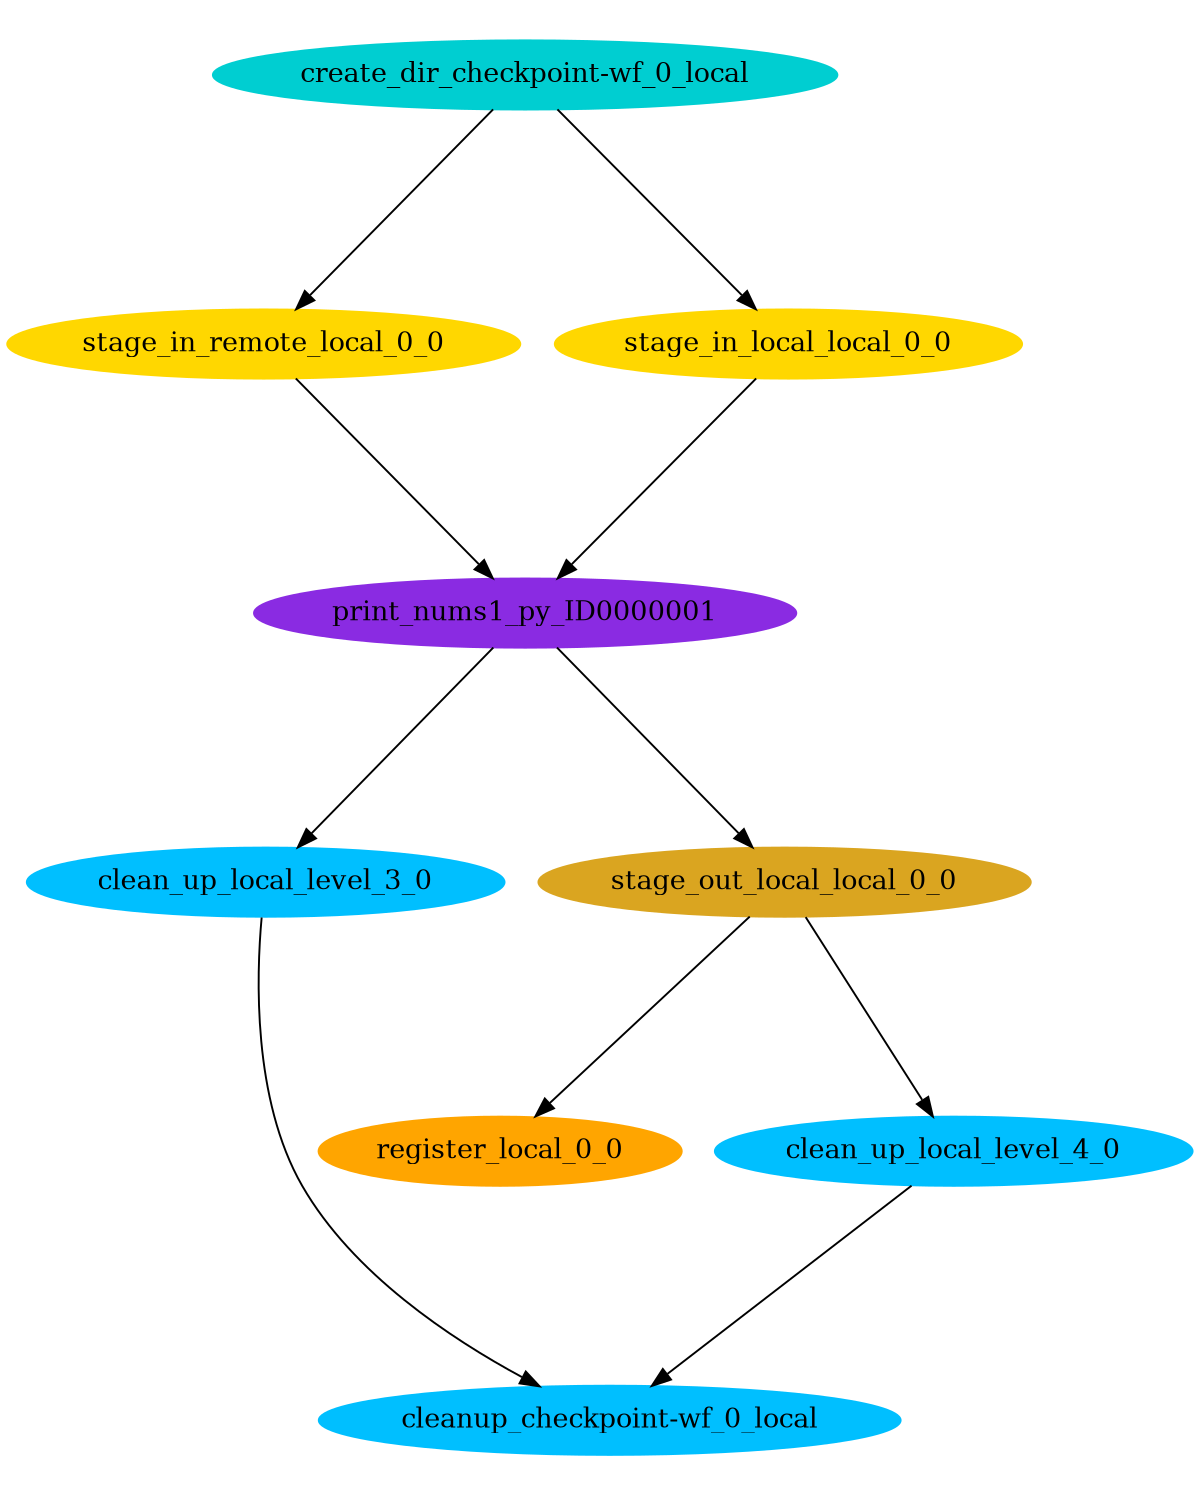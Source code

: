 digraph E {
size="8.0,10.0"
ratio=fill
node [shape=ellipse]
edge [arrowhead=normal, arrowsize=1.0]
	"print_nums1_py_ID0000001" [color=blueviolet,style=filled,label="print_nums1_py_ID0000001"]
	"stage_in_remote_local_0_0" [color=gold,style=filled,label="stage_in_remote_local_0_0"]
	"register_local_0_0" [color=orange,style=filled,label="register_local_0_0"]
	"clean_up_local_level_3_0" [color=deepskyblue,style=filled,label="clean_up_local_level_3_0"]
	"stage_out_local_local_0_0" [color=goldenrod,style=filled,label="stage_out_local_local_0_0"]
	"clean_up_local_level_4_0" [color=deepskyblue,style=filled,label="clean_up_local_level_4_0"]
	"stage_in_local_local_0_0" [color=gold,style=filled,label="stage_in_local_local_0_0"]
	"create_dir_checkpoint-wf_0_local" [color=darkturquoise,style=filled,label="create_dir_checkpoint-wf_0_local"]
	"cleanup_checkpoint-wf_0_local" [color=deepskyblue,style=filled,label="cleanup_checkpoint-wf_0_local"]

	"print_nums1_py_ID0000001" -> "clean_up_local_level_3_0"
	"print_nums1_py_ID0000001" -> "stage_out_local_local_0_0"
	"stage_in_remote_local_0_0" -> "print_nums1_py_ID0000001"
	"clean_up_local_level_3_0" -> "cleanup_checkpoint-wf_0_local"
	"stage_out_local_local_0_0" -> "register_local_0_0"
	"stage_out_local_local_0_0" -> "clean_up_local_level_4_0"
	"clean_up_local_level_4_0" -> "cleanup_checkpoint-wf_0_local"
	"stage_in_local_local_0_0" -> "print_nums1_py_ID0000001"
	"create_dir_checkpoint-wf_0_local" -> "stage_in_remote_local_0_0"
	"create_dir_checkpoint-wf_0_local" -> "stage_in_local_local_0_0"
}
